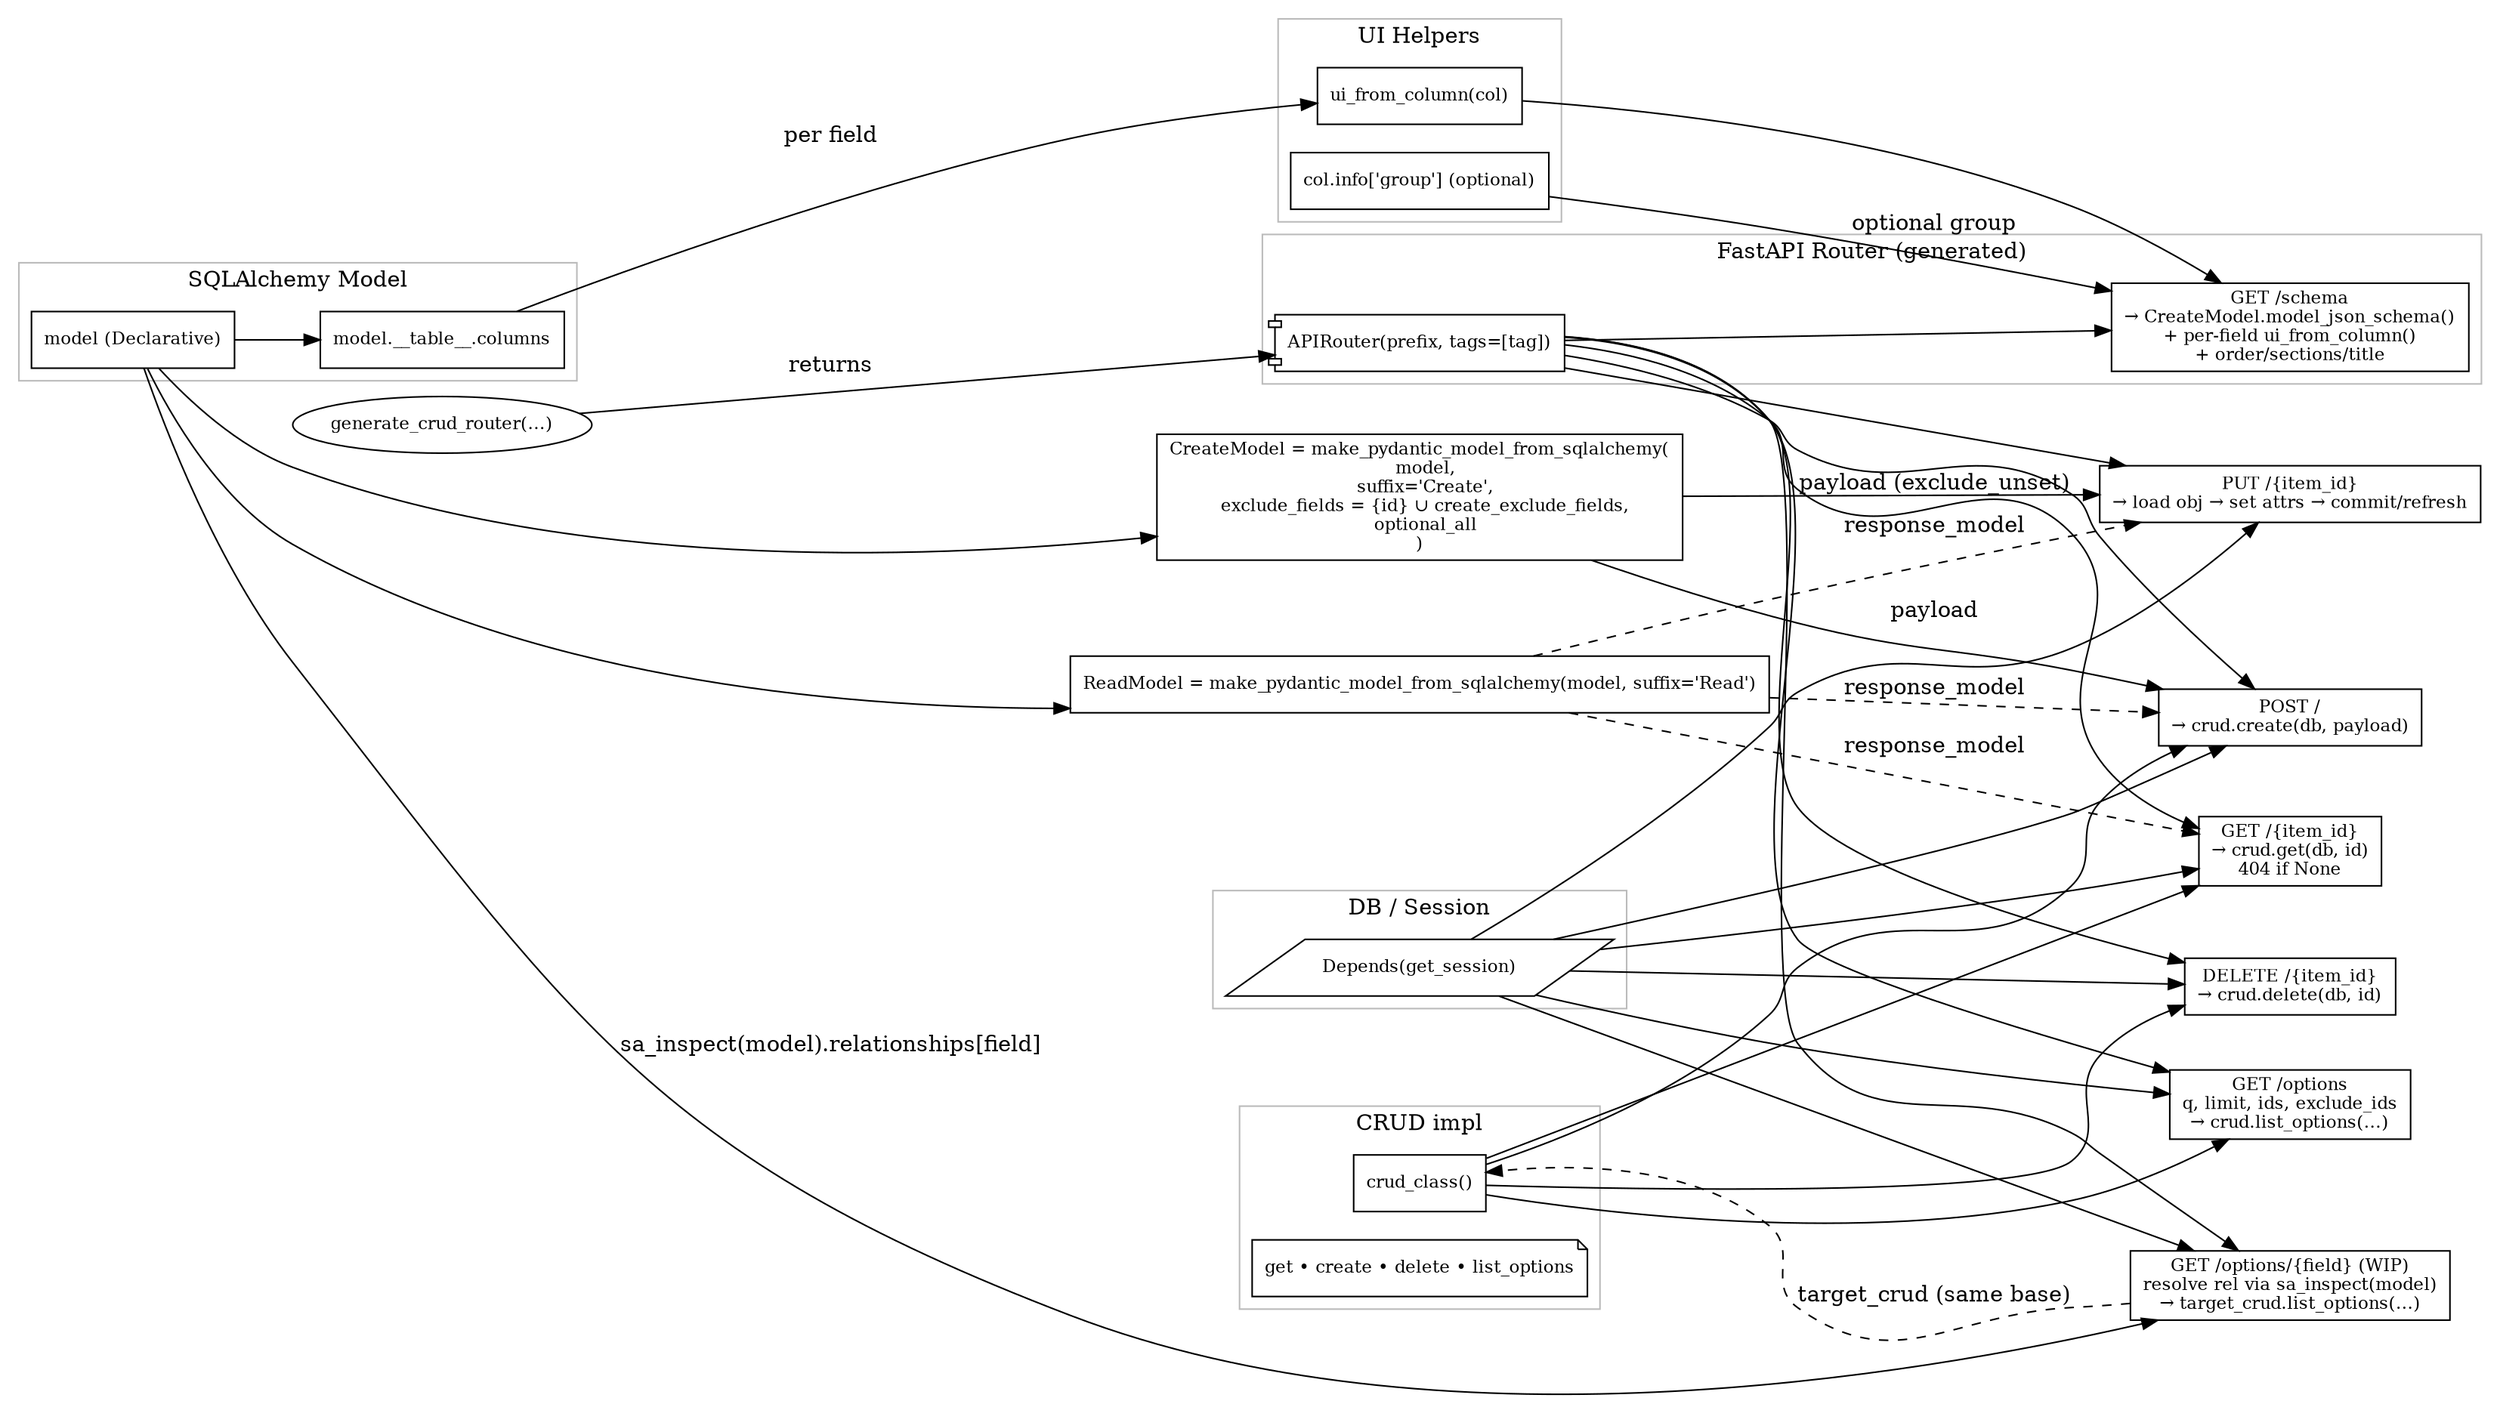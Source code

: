 digraph GenerateCrudRouter {
  rankdir=LR;
  node [shape=box, fontsize=11];

  // ===== Clusters =====
  subgraph cluster_model {
    label="SQLAlchemy Model";
    color="#bbbbbb";
    Model [label="model (Declarative)"];
    Columns [label="model.__table__.columns"];
  }

  subgraph cluster_pydantic {
    label="Pydantic Models (auto-derived)";
    color="#bbbbbb";
    ReadModel [label="ReadModel = make_pydantic_model_from_sqlalchemy(model, suffix='Read')"];
    CreateModel [label="CreateModel = make_pydantic_model_from_sqlalchemy(\n  model,\n  suffix='Create',\n  exclude_fields = {id} ∪ create_exclude_fields,\n  optional_all\n)"];
  }

  subgraph cluster_router {
    label="FastAPI Router (generated)";
    color="#bbbbbb";
    Router [label="APIRouter(prefix, tags=[tag])", shape=component];

    Schema [label="GET /schema\n→ CreateModel.model_json_schema()\n+ per-field ui_from_column()\n+ order/sections/title"];
    GetItem [label="GET /{item_id}\n→ crud.get(db, id)\n404 if None"];
    CreateItem [label="POST /\n→ crud.create(db, payload)"];
    UpdateItem [label="PUT /{item_id}\n→ load obj → set attrs → commit/refresh"];
    DeleteItem [label="DELETE /{item_id}\n→ crud.delete(db, id)"];
    Options [label="GET /options\nq, limit, ids, exclude_ids\n→ crud.list_options(...)"];
    OptionsField [label="GET /options/{field} (WIP)\nresolve rel via sa_inspect(model)\n→ target_crud.list_options(...)"];
  }

  subgraph cluster_crud {
    label="CRUD impl";
    color="#bbbbbb";
    CrudClass [label="crud_class()"];
    Methods [label="get • create • delete • list_options", shape=note];
  }

  subgraph cluster_db {
    label="DB / Session";
    color="#bbbbbb";
    SessionDep [label="Depends(get_session)", shape=parallelogram];
  }

  subgraph cluster_ui {
    label="UI Helpers";
    color="#bbbbbb";
    UIFunc [label="ui_from_column(col)"];
    GroupInfo [label="col.info['group'] (optional)"];
  }

  // ===== Edges =====
  Model -> Columns;
  Model -> ReadModel;
  Model -> CreateModel;

  // Router wiring
  Router -> Schema;
  Router -> GetItem;
  Router -> CreateItem;
  Router -> UpdateItem;
  Router -> DeleteItem;
  Router -> Options;
  Router -> OptionsField;

  // Schema path enriches with UI
  Columns -> UIFunc [label="per field"];
  UIFunc -> Schema;
  GroupInfo -> Schema [label="optional group"];

  // Endpoints use CRUD + DB
  CrudClass -> GetItem;
  CrudClass -> CreateItem;
  CrudClass -> DeleteItem;
  CrudClass -> Options;

  SessionDep -> GetItem;
  SessionDep -> CreateItem;
  SessionDep -> UpdateItem;
  SessionDep -> DeleteItem;
  SessionDep -> Options;
  SessionDep -> OptionsField;

  // Update path flow
  CreateModel -> CreateItem [label="payload"];
  CreateModel -> UpdateItem [label="payload (exclude_unset)"];
  ReadModel -> GetItem [label="response_model", style=dashed];
  ReadModel -> CreateItem [label="response_model", style=dashed];
  ReadModel -> UpdateItem [label="response_model", style=dashed];

  // /options/{field} resolution
  Model -> OptionsField [label="sa_inspect(model).relationships[field]"];
  OptionsField -> CrudClass [label="target_crud (same base)", style=dashed];

  // Overall generator
  Generator [label="generate_crud_router(...)", shape=oval];
  Generator -> Router [label="returns"];

  // Styling hints
  {rank=same; ReadModel; CreateModel}
  {rank=same; GetItem; CreateItem; UpdateItem; DeleteItem; Options; OptionsField}
}

